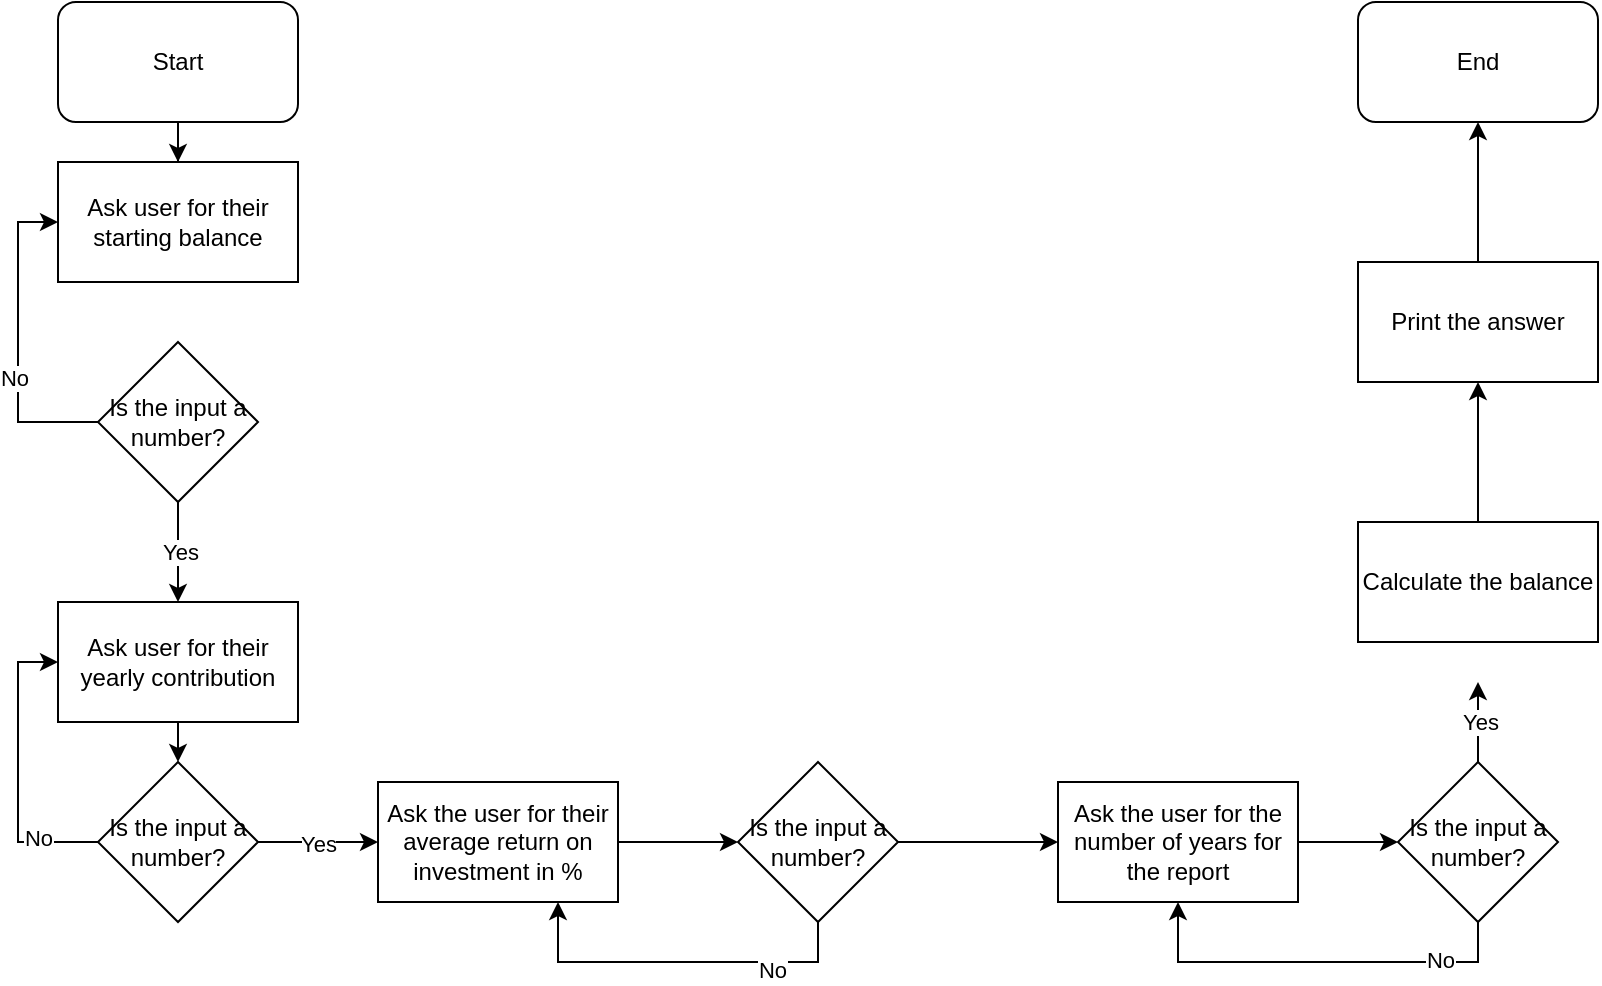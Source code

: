 <mxfile version="13.6.10" type="device"><diagram id="zcDNvKjvcr_FNMdDUslV" name="Page-1"><mxGraphModel dx="2272" dy="794" grid="1" gridSize="10" guides="1" tooltips="1" connect="1" arrows="1" fold="1" page="1" pageScale="1" pageWidth="850" pageHeight="1100" math="0" shadow="0"><root><mxCell id="0"/><mxCell id="1" parent="0"/><mxCell id="GNprevtkTm0uIrZM-t_S-2" style="edgeStyle=orthogonalEdgeStyle;rounded=0;orthogonalLoop=1;jettySize=auto;html=1;exitX=0.5;exitY=1;exitDx=0;exitDy=0;" edge="1" parent="1" source="GNprevtkTm0uIrZM-t_S-1" target="GNprevtkTm0uIrZM-t_S-3"><mxGeometry relative="1" as="geometry"><mxPoint x="80" y="100" as="targetPoint"/></mxGeometry></mxCell><mxCell id="GNprevtkTm0uIrZM-t_S-1" value="Start" style="rounded=1;whiteSpace=wrap;html=1;" vertex="1" parent="1"><mxGeometry x="20" y="10" width="120" height="60" as="geometry"/></mxCell><mxCell id="GNprevtkTm0uIrZM-t_S-3" value="Ask user for their starting balance" style="rounded=0;whiteSpace=wrap;html=1;" vertex="1" parent="1"><mxGeometry x="20" y="90" width="120" height="60" as="geometry"/></mxCell><mxCell id="GNprevtkTm0uIrZM-t_S-5" style="edgeStyle=orthogonalEdgeStyle;rounded=0;orthogonalLoop=1;jettySize=auto;html=1;exitX=0;exitY=0.5;exitDx=0;exitDy=0;entryX=0;entryY=0.5;entryDx=0;entryDy=0;" edge="1" parent="1" source="GNprevtkTm0uIrZM-t_S-4" target="GNprevtkTm0uIrZM-t_S-3"><mxGeometry relative="1" as="geometry"/></mxCell><mxCell id="GNprevtkTm0uIrZM-t_S-6" value="No" style="edgeLabel;html=1;align=center;verticalAlign=middle;resizable=0;points=[];" vertex="1" connectable="0" parent="GNprevtkTm0uIrZM-t_S-5"><mxGeometry x="-0.5" y="-22" relative="1" as="geometry"><mxPoint x="-24" y="-22" as="offset"/></mxGeometry></mxCell><mxCell id="GNprevtkTm0uIrZM-t_S-7" value="Yes" style="edgeStyle=orthogonalEdgeStyle;rounded=0;orthogonalLoop=1;jettySize=auto;html=1;exitX=0.5;exitY=1;exitDx=0;exitDy=0;" edge="1" parent="1" source="GNprevtkTm0uIrZM-t_S-4"><mxGeometry relative="1" as="geometry"><mxPoint x="80" y="310" as="targetPoint"/></mxGeometry></mxCell><mxCell id="GNprevtkTm0uIrZM-t_S-4" value="Is the input a number?" style="rhombus;whiteSpace=wrap;html=1;" vertex="1" parent="1"><mxGeometry x="40" y="180" width="80" height="80" as="geometry"/></mxCell><mxCell id="GNprevtkTm0uIrZM-t_S-10" style="edgeStyle=orthogonalEdgeStyle;rounded=0;orthogonalLoop=1;jettySize=auto;html=1;exitX=0.5;exitY=1;exitDx=0;exitDy=0;entryX=0.5;entryY=0;entryDx=0;entryDy=0;" edge="1" parent="1" source="GNprevtkTm0uIrZM-t_S-8" target="GNprevtkTm0uIrZM-t_S-9"><mxGeometry relative="1" as="geometry"/></mxCell><mxCell id="GNprevtkTm0uIrZM-t_S-8" value="Ask user for their yearly contribution" style="rounded=0;whiteSpace=wrap;html=1;" vertex="1" parent="1"><mxGeometry x="20" y="310" width="120" height="60" as="geometry"/></mxCell><mxCell id="GNprevtkTm0uIrZM-t_S-11" style="edgeStyle=orthogonalEdgeStyle;rounded=0;orthogonalLoop=1;jettySize=auto;html=1;exitX=0;exitY=0.5;exitDx=0;exitDy=0;entryX=0;entryY=0.5;entryDx=0;entryDy=0;" edge="1" parent="1" source="GNprevtkTm0uIrZM-t_S-9" target="GNprevtkTm0uIrZM-t_S-8"><mxGeometry relative="1" as="geometry"/></mxCell><mxCell id="GNprevtkTm0uIrZM-t_S-12" value="No" style="edgeLabel;html=1;align=center;verticalAlign=middle;resizable=0;points=[];" vertex="1" connectable="0" parent="GNprevtkTm0uIrZM-t_S-11"><mxGeometry x="-0.595" y="-2" relative="1" as="geometry"><mxPoint as="offset"/></mxGeometry></mxCell><mxCell id="GNprevtkTm0uIrZM-t_S-13" value="Yes" style="edgeStyle=orthogonalEdgeStyle;rounded=0;orthogonalLoop=1;jettySize=auto;html=1;exitX=1;exitY=0.5;exitDx=0;exitDy=0;" edge="1" parent="1" source="GNprevtkTm0uIrZM-t_S-9"><mxGeometry relative="1" as="geometry"><mxPoint x="180" y="430" as="targetPoint"/></mxGeometry></mxCell><mxCell id="GNprevtkTm0uIrZM-t_S-9" value="Is the input a number?" style="rhombus;whiteSpace=wrap;html=1;" vertex="1" parent="1"><mxGeometry x="40" y="390" width="80" height="80" as="geometry"/></mxCell><mxCell id="GNprevtkTm0uIrZM-t_S-15" style="edgeStyle=orthogonalEdgeStyle;rounded=0;orthogonalLoop=1;jettySize=auto;html=1;exitX=1;exitY=0.5;exitDx=0;exitDy=0;" edge="1" parent="1" source="GNprevtkTm0uIrZM-t_S-14" target="GNprevtkTm0uIrZM-t_S-16"><mxGeometry relative="1" as="geometry"><mxPoint x="360" y="430" as="targetPoint"/></mxGeometry></mxCell><mxCell id="GNprevtkTm0uIrZM-t_S-14" value="Ask the user for their average return on investment in %" style="rounded=0;whiteSpace=wrap;html=1;" vertex="1" parent="1"><mxGeometry x="180" y="400" width="120" height="60" as="geometry"/></mxCell><mxCell id="GNprevtkTm0uIrZM-t_S-18" style="edgeStyle=orthogonalEdgeStyle;rounded=0;orthogonalLoop=1;jettySize=auto;html=1;exitX=0.5;exitY=1;exitDx=0;exitDy=0;entryX=0.75;entryY=1;entryDx=0;entryDy=0;" edge="1" parent="1" source="GNprevtkTm0uIrZM-t_S-16" target="GNprevtkTm0uIrZM-t_S-14"><mxGeometry relative="1" as="geometry"><mxPoint x="295" y="490" as="targetPoint"/></mxGeometry></mxCell><mxCell id="GNprevtkTm0uIrZM-t_S-19" value="No" style="edgeLabel;html=1;align=center;verticalAlign=middle;resizable=0;points=[];" vertex="1" connectable="0" parent="GNprevtkTm0uIrZM-t_S-18"><mxGeometry x="-0.52" y="4" relative="1" as="geometry"><mxPoint as="offset"/></mxGeometry></mxCell><mxCell id="GNprevtkTm0uIrZM-t_S-20" style="edgeStyle=orthogonalEdgeStyle;rounded=0;orthogonalLoop=1;jettySize=auto;html=1;exitX=1;exitY=0.5;exitDx=0;exitDy=0;" edge="1" parent="1" source="GNprevtkTm0uIrZM-t_S-16"><mxGeometry relative="1" as="geometry"><mxPoint x="520" y="430" as="targetPoint"/></mxGeometry></mxCell><mxCell id="GNprevtkTm0uIrZM-t_S-16" value="Is the input a number?" style="rhombus;whiteSpace=wrap;html=1;" vertex="1" parent="1"><mxGeometry x="360" y="390" width="80" height="80" as="geometry"/></mxCell><mxCell id="GNprevtkTm0uIrZM-t_S-23" style="edgeStyle=orthogonalEdgeStyle;rounded=0;orthogonalLoop=1;jettySize=auto;html=1;exitX=1;exitY=0.5;exitDx=0;exitDy=0;entryX=0;entryY=0.5;entryDx=0;entryDy=0;" edge="1" parent="1" source="GNprevtkTm0uIrZM-t_S-21" target="GNprevtkTm0uIrZM-t_S-22"><mxGeometry relative="1" as="geometry"/></mxCell><mxCell id="GNprevtkTm0uIrZM-t_S-21" value="Ask the user for the number of years for the report" style="rounded=0;whiteSpace=wrap;html=1;" vertex="1" parent="1"><mxGeometry x="520" y="400" width="120" height="60" as="geometry"/></mxCell><mxCell id="GNprevtkTm0uIrZM-t_S-24" style="edgeStyle=orthogonalEdgeStyle;rounded=0;orthogonalLoop=1;jettySize=auto;html=1;exitX=0.5;exitY=1;exitDx=0;exitDy=0;entryX=0.5;entryY=1;entryDx=0;entryDy=0;" edge="1" parent="1" source="GNprevtkTm0uIrZM-t_S-22" target="GNprevtkTm0uIrZM-t_S-21"><mxGeometry relative="1" as="geometry"/></mxCell><mxCell id="GNprevtkTm0uIrZM-t_S-26" value="No" style="edgeLabel;html=1;align=center;verticalAlign=middle;resizable=0;points=[];" vertex="1" connectable="0" parent="GNprevtkTm0uIrZM-t_S-24"><mxGeometry x="-0.604" y="-1" relative="1" as="geometry"><mxPoint as="offset"/></mxGeometry></mxCell><mxCell id="GNprevtkTm0uIrZM-t_S-25" value="Yes" style="edgeStyle=orthogonalEdgeStyle;rounded=0;orthogonalLoop=1;jettySize=auto;html=1;exitX=0.5;exitY=0;exitDx=0;exitDy=0;" edge="1" parent="1" source="GNprevtkTm0uIrZM-t_S-22"><mxGeometry relative="1" as="geometry"><mxPoint x="730" y="350" as="targetPoint"/></mxGeometry></mxCell><mxCell id="GNprevtkTm0uIrZM-t_S-22" value="Is the input a number?" style="rhombus;whiteSpace=wrap;html=1;" vertex="1" parent="1"><mxGeometry x="690" y="390" width="80" height="80" as="geometry"/></mxCell><mxCell id="GNprevtkTm0uIrZM-t_S-29" style="edgeStyle=orthogonalEdgeStyle;rounded=0;orthogonalLoop=1;jettySize=auto;html=1;exitX=0.5;exitY=0;exitDx=0;exitDy=0;" edge="1" parent="1" source="GNprevtkTm0uIrZM-t_S-27" target="GNprevtkTm0uIrZM-t_S-28"><mxGeometry relative="1" as="geometry"/></mxCell><mxCell id="GNprevtkTm0uIrZM-t_S-27" value="Calculate the balance" style="rounded=0;whiteSpace=wrap;html=1;" vertex="1" parent="1"><mxGeometry x="670" y="270" width="120" height="60" as="geometry"/></mxCell><mxCell id="GNprevtkTm0uIrZM-t_S-30" style="edgeStyle=orthogonalEdgeStyle;rounded=0;orthogonalLoop=1;jettySize=auto;html=1;exitX=0.5;exitY=0;exitDx=0;exitDy=0;" edge="1" parent="1" source="GNprevtkTm0uIrZM-t_S-28" target="GNprevtkTm0uIrZM-t_S-31"><mxGeometry relative="1" as="geometry"><mxPoint x="730" y="100" as="targetPoint"/></mxGeometry></mxCell><mxCell id="GNprevtkTm0uIrZM-t_S-28" value="Print the answer" style="rounded=0;whiteSpace=wrap;html=1;" vertex="1" parent="1"><mxGeometry x="670" y="140" width="120" height="60" as="geometry"/></mxCell><mxCell id="GNprevtkTm0uIrZM-t_S-31" value="End" style="rounded=1;whiteSpace=wrap;html=1;" vertex="1" parent="1"><mxGeometry x="670" y="10" width="120" height="60" as="geometry"/></mxCell></root></mxGraphModel></diagram></mxfile>